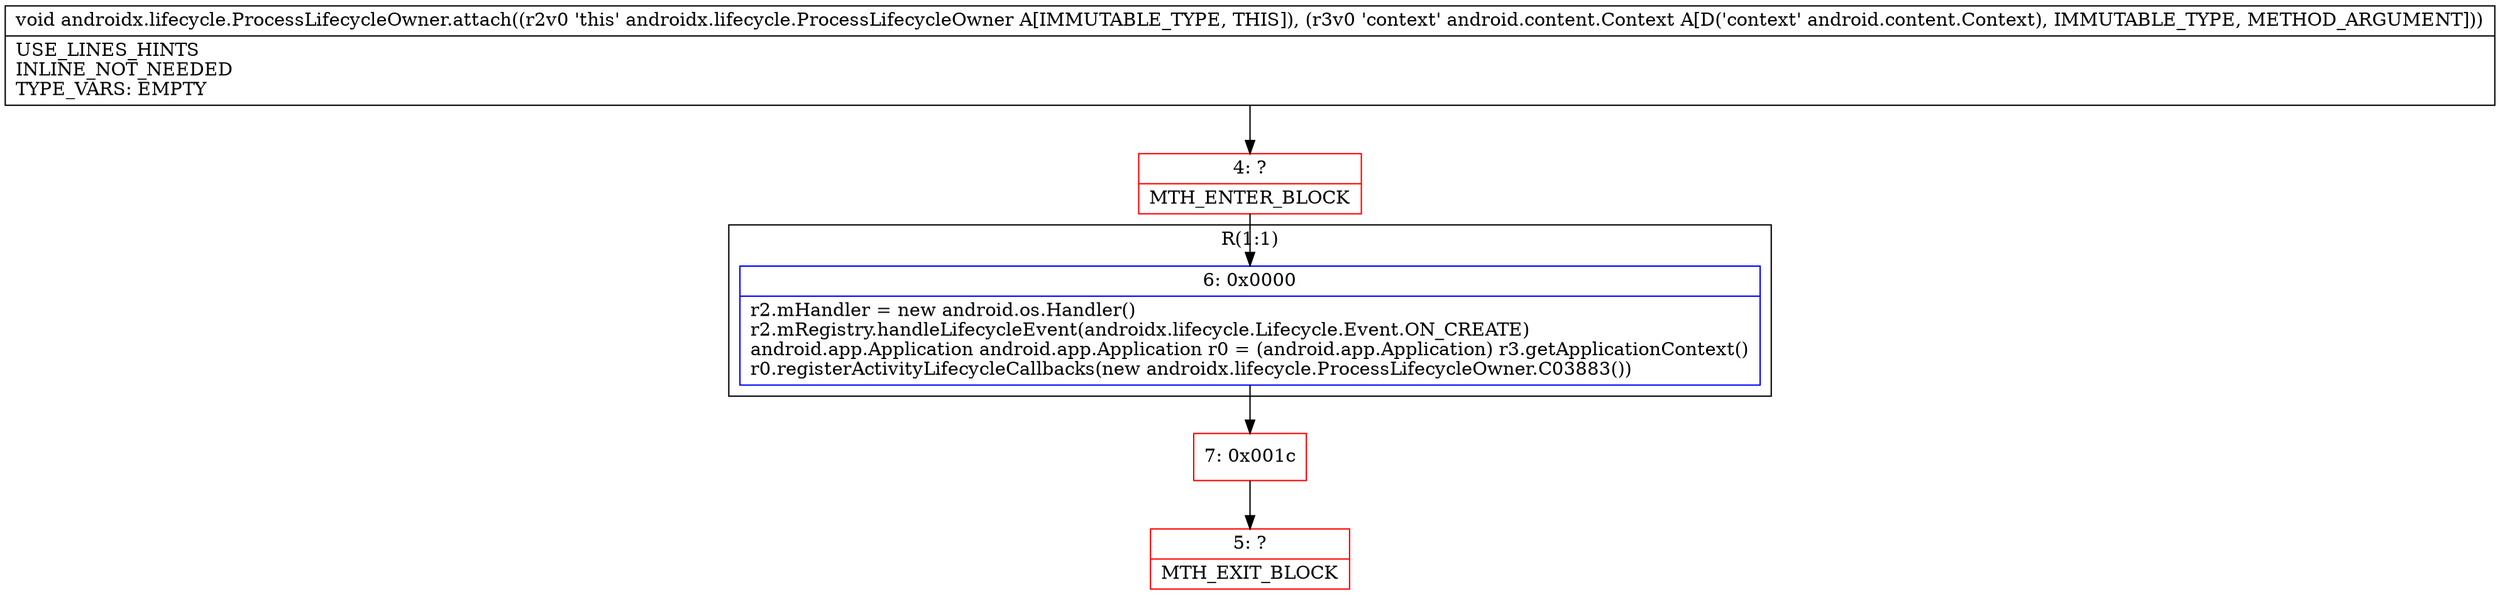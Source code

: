 digraph "CFG forandroidx.lifecycle.ProcessLifecycleOwner.attach(Landroid\/content\/Context;)V" {
subgraph cluster_Region_620775007 {
label = "R(1:1)";
node [shape=record,color=blue];
Node_6 [shape=record,label="{6\:\ 0x0000|r2.mHandler = new android.os.Handler()\lr2.mRegistry.handleLifecycleEvent(androidx.lifecycle.Lifecycle.Event.ON_CREATE)\landroid.app.Application android.app.Application r0 = (android.app.Application) r3.getApplicationContext()\lr0.registerActivityLifecycleCallbacks(new androidx.lifecycle.ProcessLifecycleOwner.C03883())\l}"];
}
Node_4 [shape=record,color=red,label="{4\:\ ?|MTH_ENTER_BLOCK\l}"];
Node_7 [shape=record,color=red,label="{7\:\ 0x001c}"];
Node_5 [shape=record,color=red,label="{5\:\ ?|MTH_EXIT_BLOCK\l}"];
MethodNode[shape=record,label="{void androidx.lifecycle.ProcessLifecycleOwner.attach((r2v0 'this' androidx.lifecycle.ProcessLifecycleOwner A[IMMUTABLE_TYPE, THIS]), (r3v0 'context' android.content.Context A[D('context' android.content.Context), IMMUTABLE_TYPE, METHOD_ARGUMENT]))  | USE_LINES_HINTS\lINLINE_NOT_NEEDED\lTYPE_VARS: EMPTY\l}"];
MethodNode -> Node_4;Node_6 -> Node_7;
Node_4 -> Node_6;
Node_7 -> Node_5;
}

